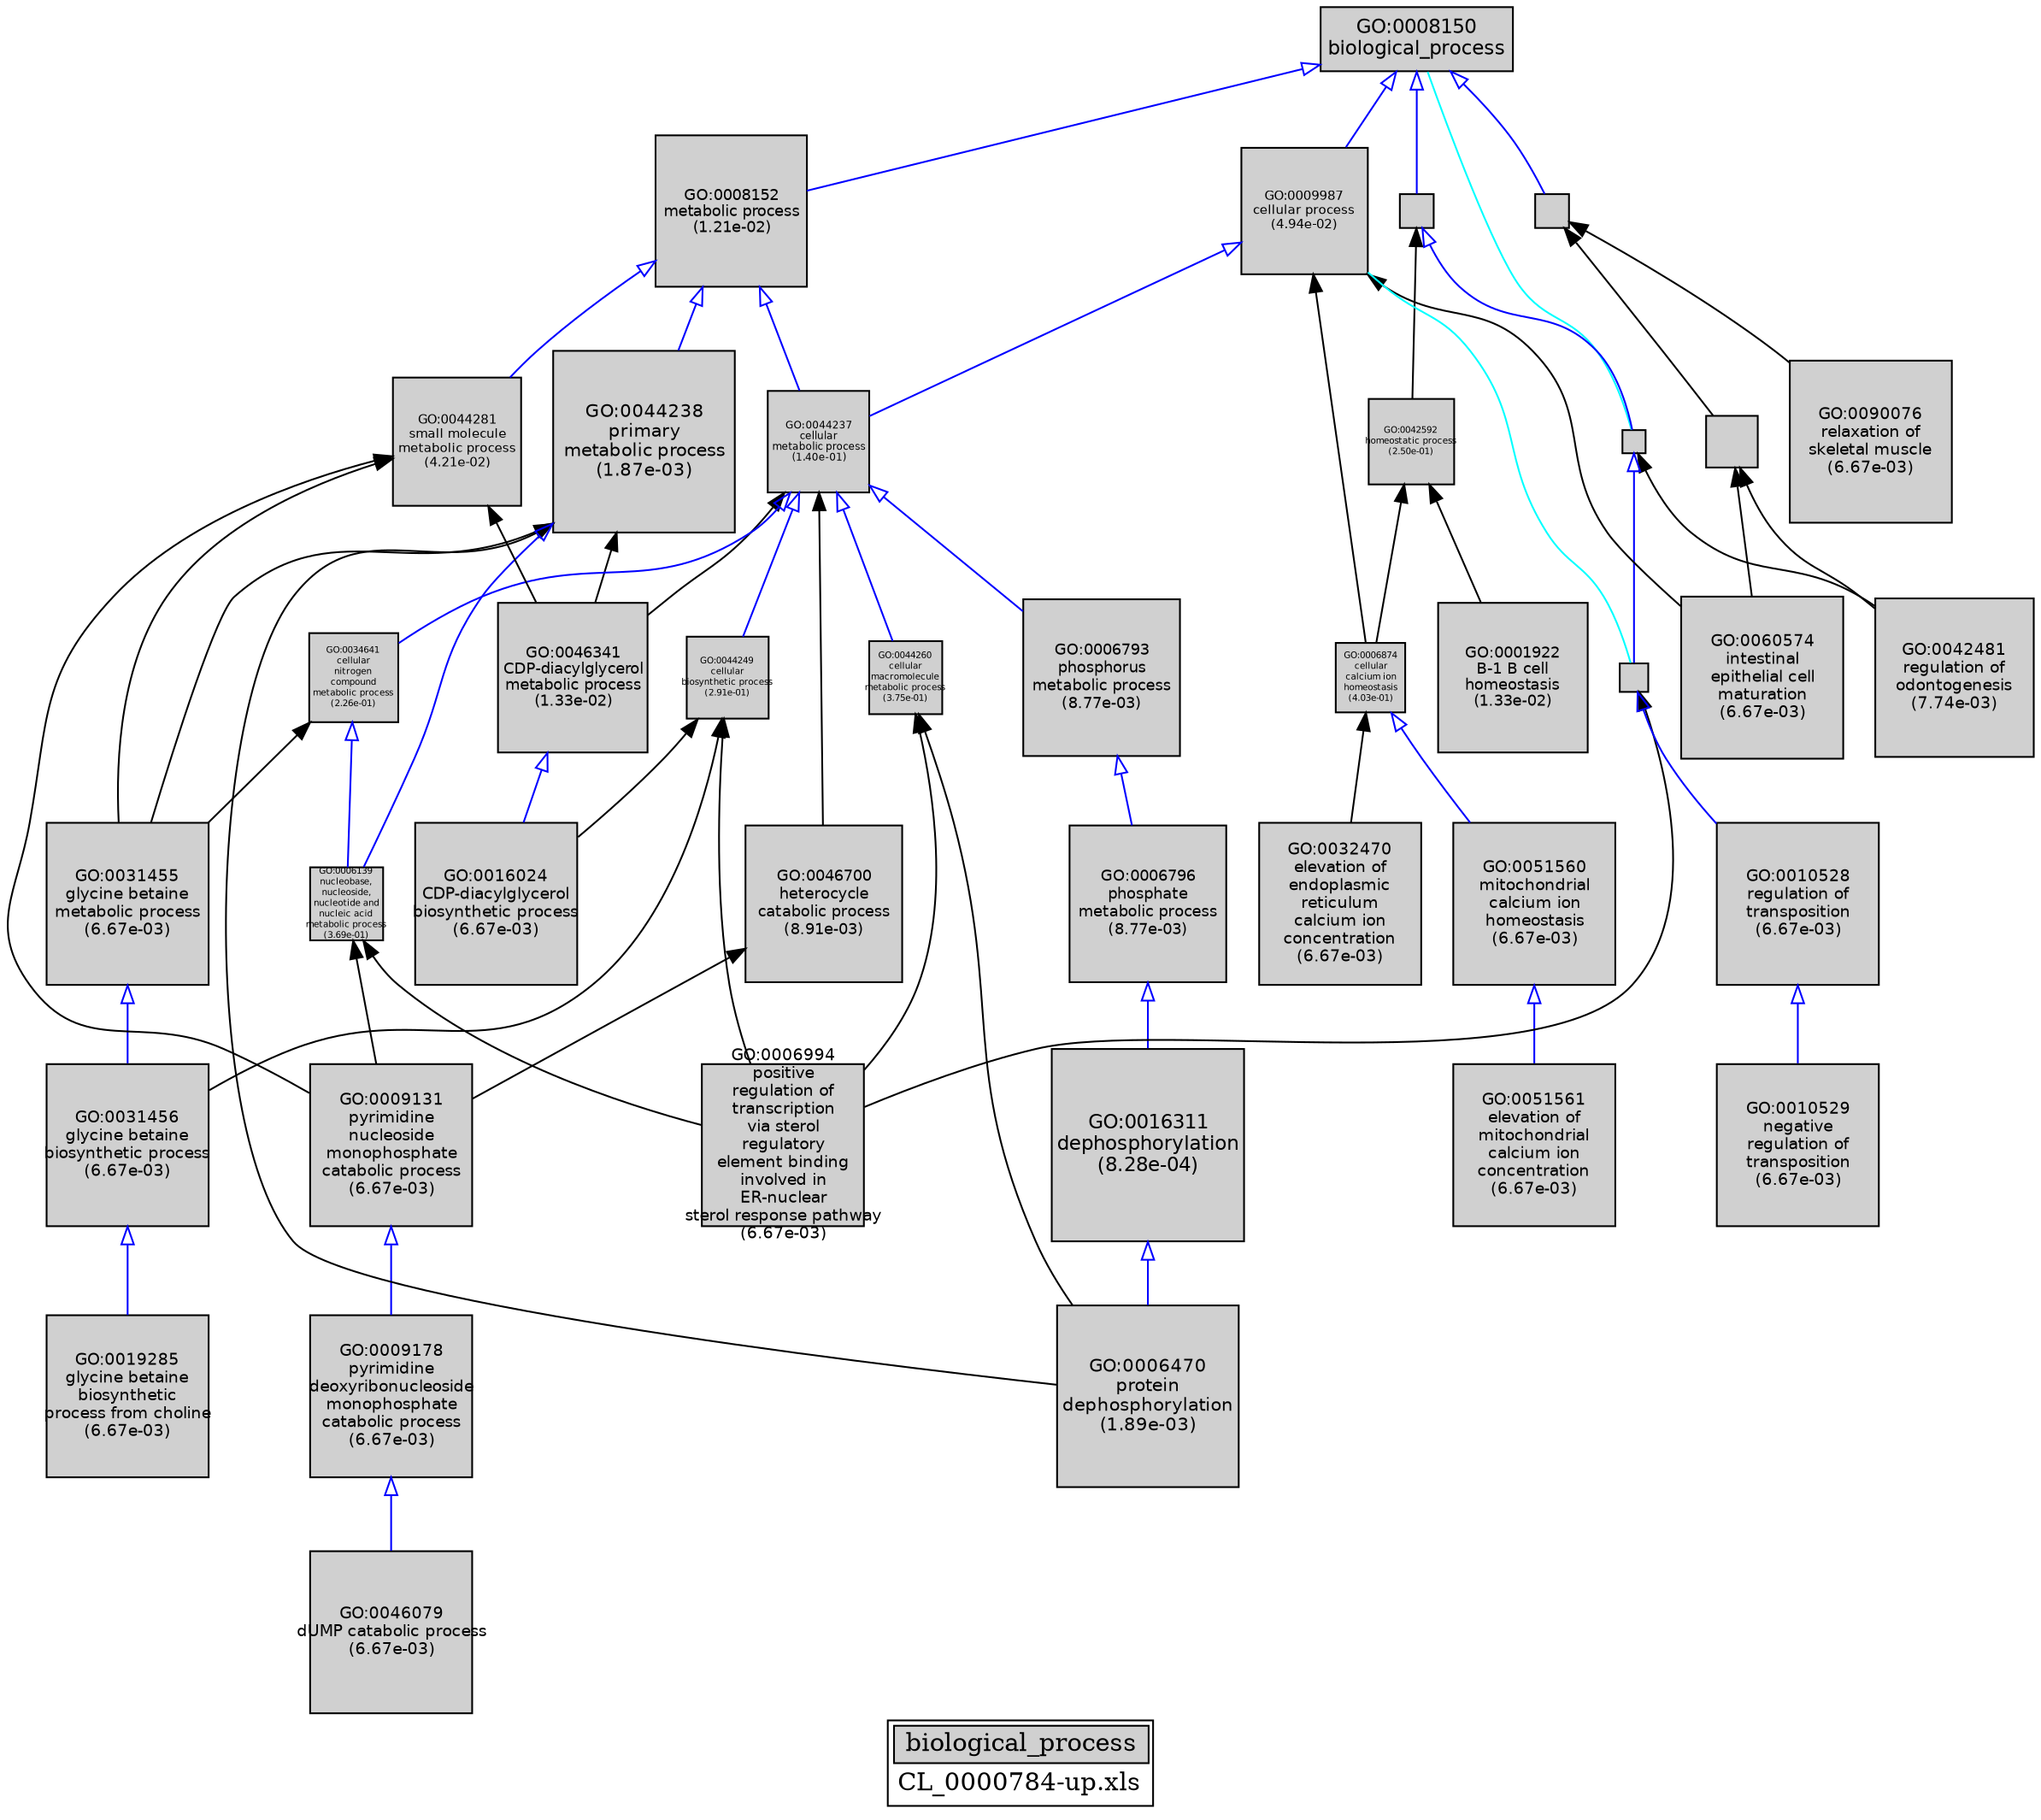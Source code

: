 digraph "biological_process" {
graph [ bgcolor = "#FFFFFF", label = <<TABLE COLOR="black" BGCOLOR="white"><TR><TD COLSPAN="2" BGCOLOR="#D0D0D0"><FONT COLOR="black">biological_process</FONT></TD></TR><TR><TD BORDER="0">CL_0000784-up.xls</TD></TR></TABLE>> ];
node [ fontname = "Helvetica" ];

subgraph "nodes" {

node [ style = "filled", fixedsize = "true", width = 1, shape = "box", fontsize = 9, fillcolor = "#D0D0D0", fontcolor = "black", color = "black" ];

"GO:0006994" [ URL = "#GO:0006994", label = <<TABLE BORDER="0"><TR><TD>GO:0006994<BR/>positive<BR/>regulation of<BR/>transcription<BR/>via sterol<BR/>regulatory<BR/>element binding<BR/>involved in<BR/>ER-nuclear<BR/>sterol response pathway<BR/>(6.67e-03)</TD></TR></TABLE>>, width = 1.26154440919, shape = "box", fontsize = 9.08311974619, height = 1.26154440919 ];
"GO:0009131" [ URL = "#GO:0009131", label = <<TABLE BORDER="0"><TR><TD>GO:0009131<BR/>pyrimidine<BR/>nucleoside<BR/>monophosphate<BR/>catabolic process<BR/>(6.67e-03)</TD></TR></TABLE>>, width = 1.26154440919, shape = "box", fontsize = 9.08311974619, height = 1.26154440919 ];
"GO:0031455" [ URL = "#GO:0031455", label = <<TABLE BORDER="0"><TR><TD>GO:0031455<BR/>glycine betaine<BR/>metabolic process<BR/>(6.67e-03)</TD></TR></TABLE>>, width = 1.26154440919, shape = "box", fontsize = 9.08311974619, height = 1.26154440919 ];
"GO:0006874" [ URL = "#GO:0006874", label = <<TABLE BORDER="0"><TR><TD>GO:0006874<BR/>cellular<BR/>calcium ion<BR/>homeostasis<BR/>(4.03e-01)</TD></TR></TABLE>>, width = 0.544928902607, shape = "box", fontsize = 5.0, height = 0.544928902607 ];
"GO:0042592" [ URL = "#GO:0042592", label = <<TABLE BORDER="0"><TR><TD>GO:0042592<BR/>homeostatic process<BR/>(2.50e-01)</TD></TR></TABLE>>, width = 0.669231325617, shape = "box", fontsize = 5.0, height = 0.669231325617 ];
"GO:0008150" [ URL = "#GO:0008150", label = <<TABLE BORDER="0"><TR><TD>GO:0008150<BR/>biological_process</TD></TR></TABLE>>, width = 1.5, shape = "box", fontsize = 10.8 ];
"GO:0048731" [ URL = "#GO:0048731", label = "", width = 0.40093094129, shape = "box", height = 0.40093094129 ];
"GO:0006793" [ URL = "#GO:0006793", label = <<TABLE BORDER="0"><TR><TD>GO:0006793<BR/>phosphorus<BR/>metabolic process<BR/>(8.77e-03)</TD></TR></TABLE>>, width = 1.22678335, shape = "box", fontsize = 8.83284012003, height = 1.22678335 ];
"GO:0032470" [ URL = "#GO:0032470", label = <<TABLE BORDER="0"><TR><TD>GO:0032470<BR/>elevation of<BR/>endoplasmic<BR/>reticulum<BR/>calcium ion<BR/>concentration<BR/>(6.67e-03)</TD></TR></TABLE>>, width = 1.26154440919, shape = "box", fontsize = 9.08311974619, height = 1.26154440919 ];
"GO:0006470" [ URL = "#GO:0006470", label = <<TABLE BORDER="0"><TR><TD>GO:0006470<BR/>protein<BR/>dephosphorylation<BR/>(1.89e-03)</TD></TR></TABLE>>, width = 1.41039043945, shape = "box", fontsize = 10.154811164, height = 1.41039043945 ];
"GO:0050789" [ URL = "#GO:0050789", label = "", width = 0.182751239755, shape = "box", height = 0.182751239755 ];
"GO:0009178" [ URL = "#GO:0009178", label = <<TABLE BORDER="0"><TR><TD>GO:0009178<BR/>pyrimidine<BR/>deoxyribonucleoside<BR/>monophosphate<BR/>catabolic process<BR/>(6.67e-03)</TD></TR></TABLE>>, width = 1.26154440919, shape = "box", fontsize = 9.08311974619, height = 1.26154440919 ];
"GO:0006796" [ URL = "#GO:0006796", label = <<TABLE BORDER="0"><TR><TD>GO:0006796<BR/>phosphate<BR/>metabolic process<BR/>(8.77e-03)</TD></TR></TABLE>>, width = 1.22678335, shape = "box", fontsize = 8.83284012003, height = 1.22678335 ];
"GO:0046079" [ URL = "#GO:0046079", label = <<TABLE BORDER="0"><TR><TD>GO:0046079<BR/>dUMP catabolic process<BR/>(6.67e-03)</TD></TR></TABLE>>, width = 1.26154440919, shape = "box", fontsize = 9.08311974619, height = 1.26154440919 ];
"GO:0042481" [ URL = "#GO:0042481", label = <<TABLE BORDER="0"><TR><TD>GO:0042481<BR/>regulation of<BR/>odontogenesis<BR/>(7.74e-03)</TD></TR></TABLE>>, width = 1.24280175827, shape = "box", fontsize = 8.94817265954, height = 1.24280175827 ];
"GO:0044238" [ URL = "#GO:0044238", label = <<TABLE BORDER="0"><TR><TD>GO:0044238<BR/>primary<BR/>metabolic process<BR/>(1.87e-03)</TD></TR></TABLE>>, width = 1.41185948974, shape = "box", fontsize = 10.1653883261, height = 1.41185948974 ];
"GO:0051560" [ URL = "#GO:0051560", label = <<TABLE BORDER="0"><TR><TD>GO:0051560<BR/>mitochondrial<BR/>calcium ion<BR/>homeostasis<BR/>(6.67e-03)</TD></TR></TABLE>>, width = 1.26154440919, shape = "box", fontsize = 9.08311974619, height = 1.26154440919 ];
"GO:0010529" [ URL = "#GO:0010529", label = <<TABLE BORDER="0"><TR><TD>GO:0010529<BR/>negative<BR/>regulation of<BR/>transposition<BR/>(6.67e-03)</TD></TR></TABLE>>, width = 1.26154440919, shape = "box", fontsize = 9.08311974619, height = 1.26154440919 ];
"GO:0060574" [ URL = "#GO:0060574", label = <<TABLE BORDER="0"><TR><TD>GO:0060574<BR/>intestinal<BR/>epithelial cell<BR/>maturation<BR/>(6.67e-03)</TD></TR></TABLE>>, width = 1.26154440919, shape = "box", fontsize = 9.08311974619, height = 1.26154440919 ];
"GO:0010528" [ URL = "#GO:0010528", label = <<TABLE BORDER="0"><TR><TD>GO:0010528<BR/>regulation of<BR/>transposition<BR/>(6.67e-03)</TD></TR></TABLE>>, width = 1.26154440919, shape = "box", fontsize = 9.08311974619, height = 1.26154440919 ];
"GO:0046341" [ URL = "#GO:0046341", label = <<TABLE BORDER="0"><TR><TD>GO:0046341<BR/>CDP-diacylglycerol<BR/>metabolic process<BR/>(1.33e-02)</TD></TR></TABLE>>, width = 1.17206342373, shape = "box", fontsize = 8.43885665088, height = 1.17206342373 ];
"GO:0008152" [ URL = "#GO:0008152", label = <<TABLE BORDER="0"><TR><TD>GO:0008152<BR/>metabolic process<BR/>(1.21e-02)</TD></TR></TABLE>>, width = 1.18437583966, shape = "box", fontsize = 8.52750604556, height = 1.18437583966 ];
"GO:0065007" [ URL = "#GO:0065007", label = "", width = 0.267142517746, shape = "box", height = 0.267142517746 ];
"GO:0046700" [ URL = "#GO:0046700", label = <<TABLE BORDER="0"><TR><TD>GO:0046700<BR/>heterocycle<BR/>catabolic process<BR/>(8.91e-03)</TD></TR></TABLE>>, width = 1.22478541329, shape = "box", fontsize = 8.81845497566, height = 1.22478541329 ];
"GO:0001922" [ URL = "#GO:0001922", label = <<TABLE BORDER="0"><TR><TD>GO:0001922<BR/>B-1 B cell<BR/>homeostasis<BR/>(1.33e-02)</TD></TR></TABLE>>, width = 1.17206342373, shape = "box", fontsize = 8.43885665088, height = 1.17206342373 ];
"GO:0050794" [ URL = "#GO:0050794", label = "", width = 0.22293008788, shape = "box", height = 0.22293008788 ];
"GO:0016311" [ URL = "#GO:0016311", label = <<TABLE BORDER="0"><TR><TD>GO:0016311<BR/>dephosphorylation<BR/>(8.28e-04)</TD></TR></TABLE>>, width = 1.5, shape = "box", fontsize = 10.8, height = 1.5 ];
"GO:0006139" [ URL = "#GO:0006139", label = <<TABLE BORDER="0"><TR><TD>GO:0006139<BR/>nucleobase,<BR/>nucleoside,<BR/>nucleotide and<BR/>nucleic acid<BR/>metabolic process<BR/>(3.69e-01)</TD></TR></TABLE>>, width = 0.5694736005, shape = "box", fontsize = 5.0, height = 0.5694736005 ];
"GO:0044237" [ URL = "#GO:0044237", label = <<TABLE BORDER="0"><TR><TD>GO:0044237<BR/>cellular<BR/>metabolic process<BR/>(1.40e-01)</TD></TR></TABLE>>, width = 0.793511508081, shape = "box", fontsize = 5.71328285819, height = 0.793511508081 ];
"GO:0044281" [ URL = "#GO:0044281", label = <<TABLE BORDER="0"><TR><TD>GO:0044281<BR/>small molecule<BR/>metabolic process<BR/>(4.21e-02)</TD></TR></TABLE>>, width = 1.00508933215, shape = "box", fontsize = 7.23664319148, height = 1.00508933215 ];
"GO:0090076" [ URL = "#GO:0090076", label = <<TABLE BORDER="0"><TR><TD>GO:0090076<BR/>relaxation of<BR/>skeletal muscle<BR/>(6.67e-03)</TD></TR></TABLE>>, width = 1.26154440919, shape = "box", fontsize = 9.08311974619, height = 1.26154440919 ];
"GO:0009987" [ URL = "#GO:0009987", label = <<TABLE BORDER="0"><TR><TD>GO:0009987<BR/>cellular process<BR/>(4.94e-02)</TD></TR></TABLE>>, width = 0.979490478343, shape = "box", fontsize = 7.05233144407, height = 0.979490478343 ];
"GO:0019285" [ URL = "#GO:0019285", label = <<TABLE BORDER="0"><TR><TD>GO:0019285<BR/>glycine betaine<BR/>biosynthetic<BR/>process from choline<BR/>(6.67e-03)</TD></TR></TABLE>>, width = 1.26154440919, shape = "box", fontsize = 9.08311974619, height = 1.26154440919 ];
"GO:0044249" [ URL = "#GO:0044249", label = <<TABLE BORDER="0"><TR><TD>GO:0044249<BR/>cellular<BR/>biosynthetic process<BR/>(2.91e-01)</TD></TR></TABLE>>, width = 0.631990825163, shape = "box", fontsize = 5.0, height = 0.631990825163 ];
"GO:0031456" [ URL = "#GO:0031456", label = <<TABLE BORDER="0"><TR><TD>GO:0031456<BR/>glycine betaine<BR/>biosynthetic process<BR/>(6.67e-03)</TD></TR></TABLE>>, width = 1.26154440919, shape = "box", fontsize = 9.08311974619, height = 1.26154440919 ];
"GO:0051561" [ URL = "#GO:0051561", label = <<TABLE BORDER="0"><TR><TD>GO:0051561<BR/>elevation of<BR/>mitochondrial<BR/>calcium ion<BR/>concentration<BR/>(6.67e-03)</TD></TR></TABLE>>, width = 1.26154440919, shape = "box", fontsize = 9.08311974619, height = 1.26154440919 ];
"GO:0016024" [ URL = "#GO:0016024", label = <<TABLE BORDER="0"><TR><TD>GO:0016024<BR/>CDP-diacylglycerol<BR/>biosynthetic process<BR/>(6.67e-03)</TD></TR></TABLE>>, width = 1.26154440919, shape = "box", fontsize = 9.08311974619, height = 1.26154440919 ];
"GO:0044260" [ URL = "#GO:0044260", label = <<TABLE BORDER="0"><TR><TD>GO:0044260<BR/>cellular<BR/>macromolecule<BR/>metabolic process<BR/>(3.75e-01)</TD></TR></TABLE>>, width = 0.565157809048, shape = "box", fontsize = 5.0, height = 0.565157809048 ];
"GO:0034641" [ URL = "#GO:0034641", label = <<TABLE BORDER="0"><TR><TD>GO:0034641<BR/>cellular<BR/>nitrogen<BR/>compound<BR/>metabolic process<BR/>(2.26e-01)</TD></TR></TABLE>>, width = 0.6921190239, shape = "box", fontsize = 5.0, height = 0.6921190239 ];
"GO:0032501" [ URL = "#GO:0032501", label = "", width = 0.269941679158, shape = "box", height = 0.269941679158 ];
}
subgraph "edges" {


edge [ dir = "back", weight = 1 ];
subgraph "regulates" {


edge [ color = "cyan", arrowtail = "none" ];
subgraph "positive" {


edge [ color = "green", arrowtail = "vee" ];
}
subgraph "negative" {


edge [ color = "red", arrowtail = "tee" ];
}
"GO:0009987" -> "GO:0050794";
"GO:0008150" -> "GO:0050789";
}
subgraph "part_of" {


edge [ color = "purple", arrowtail = "diamond", weight = 2.5 ];
}
subgraph "is_a" {


edge [ color = "blue", arrowtail = "empty", weight = 5.0 ];
"GO:0009131" -> "GO:0009178";
"GO:0050789" -> "GO:0050794";
"GO:0044237" -> "GO:0044249";
"GO:0008152" -> "GO:0044238";
"GO:0006793" -> "GO:0006796";
"GO:0031456" -> "GO:0019285";
"GO:0010528" -> "GO:0010529";
"GO:0044238" -> "GO:0006139";
"GO:0008150" -> "GO:0008152";
"GO:0009178" -> "GO:0046079";
"GO:0044237" -> "GO:0044260";
"GO:0008150" -> "GO:0009987";
"GO:0008152" -> "GO:0044237";
"GO:0046341" -> "GO:0016024";
"GO:0031455" -> "GO:0031456";
"GO:0044237" -> "GO:0034641";
"GO:0065007" -> "GO:0050789";
"GO:0044237" -> "GO:0006793";
"GO:0008150" -> "GO:0032501";
"GO:0051560" -> "GO:0051561";
"GO:0008150" -> "GO:0065007";
"GO:0006796" -> "GO:0016311";
"GO:0006874" -> "GO:0051560";
"GO:0050794" -> "GO:0010528";
"GO:0008152" -> "GO:0044281";
"GO:0016311" -> "GO:0006470";
"GO:0034641" -> "GO:0006139";
"GO:0009987" -> "GO:0044237";
}
"GO:0044238" -> "GO:0031455";
"GO:0044249" -> "GO:0006994";
"GO:0044281" -> "GO:0009131";
"GO:0065007" -> "GO:0042592";
"GO:0050789" -> "GO:0042481";
"GO:0006874" -> "GO:0032470";
"GO:0044249" -> "GO:0016024";
"GO:0044260" -> "GO:0006994";
"GO:0048731" -> "GO:0042481";
"GO:0042592" -> "GO:0006874";
"GO:0032501" -> "GO:0090076";
"GO:0034641" -> "GO:0031455";
"GO:0046700" -> "GO:0009131";
"GO:0044237" -> "GO:0046341";
"GO:0044238" -> "GO:0046341";
"GO:0032501" -> "GO:0048731";
"GO:0006139" -> "GO:0006994";
"GO:0048731" -> "GO:0060574";
"GO:0042592" -> "GO:0001922";
"GO:0044260" -> "GO:0006470";
"GO:0044238" -> "GO:0006470";
"GO:0044281" -> "GO:0031455";
"GO:0006139" -> "GO:0009131";
"GO:0044281" -> "GO:0046341";
"GO:0044237" -> "GO:0046700";
"GO:0050794" -> "GO:0006994";
"GO:0009987" -> "GO:0060574";
"GO:0044249" -> "GO:0031456";
"GO:0009987" -> "GO:0006874";
}
}
